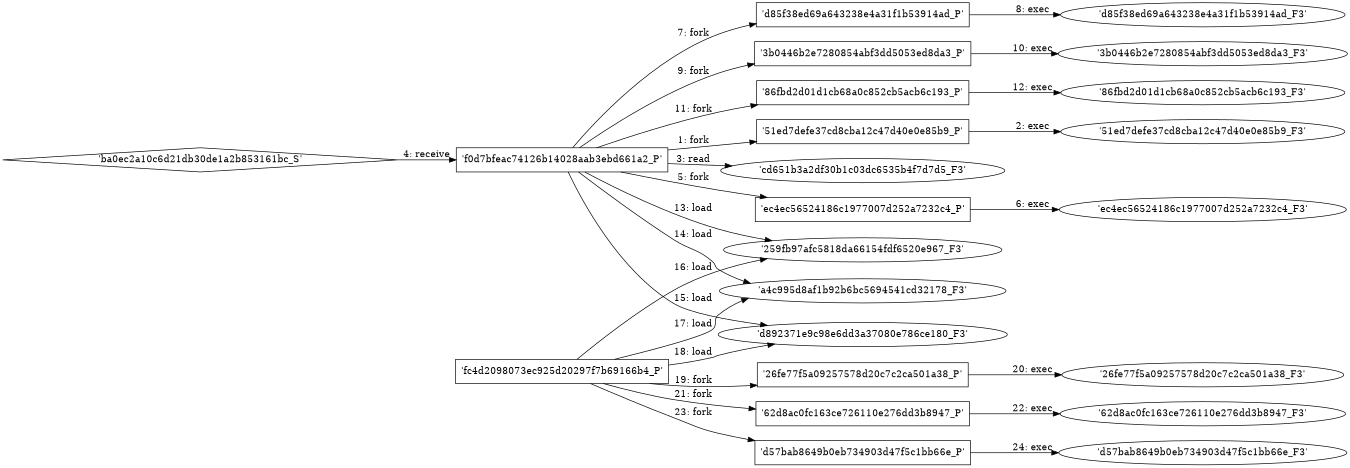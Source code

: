 digraph "D:\Learning\Paper\apt\基于CTI的攻击预警\Dataset\攻击图\ASGfromALLCTI\Windows 10 platform resilience against the Petya ransomware attack.dot" {
rankdir="LR"
size="9"
fixedsize="false"
splines="true"
nodesep=0.3
ranksep=0
fontsize=10
overlap="scalexy"
engine= "neato"
	"'f0d7bfeac74126b14028aab3ebd661a2_P'" [node_type=Process shape=box]
	"'51ed7defe37cd8cba12c47d40e0e85b9_P'" [node_type=Process shape=box]
	"'f0d7bfeac74126b14028aab3ebd661a2_P'" -> "'51ed7defe37cd8cba12c47d40e0e85b9_P'" [label="1: fork"]
	"'51ed7defe37cd8cba12c47d40e0e85b9_P'" [node_type=Process shape=box]
	"'51ed7defe37cd8cba12c47d40e0e85b9_F3'" [node_type=File shape=ellipse]
	"'51ed7defe37cd8cba12c47d40e0e85b9_P'" -> "'51ed7defe37cd8cba12c47d40e0e85b9_F3'" [label="2: exec"]
	"'cd651b3a2df30b1c03dc6535b4f7d7d5_F3'" [node_type=file shape=ellipse]
	"'f0d7bfeac74126b14028aab3ebd661a2_P'" [node_type=Process shape=box]
	"'f0d7bfeac74126b14028aab3ebd661a2_P'" -> "'cd651b3a2df30b1c03dc6535b4f7d7d5_F3'" [label="3: read"]
	"'f0d7bfeac74126b14028aab3ebd661a2_P'" [node_type=Process shape=box]
	"'ba0ec2a10c6d21db30de1a2b853161bc_S'" [node_type=Socket shape=diamond]
	"'ba0ec2a10c6d21db30de1a2b853161bc_S'" -> "'f0d7bfeac74126b14028aab3ebd661a2_P'" [label="4: receive"]
	"'f0d7bfeac74126b14028aab3ebd661a2_P'" [node_type=Process shape=box]
	"'ec4ec56524186c1977007d252a7232c4_P'" [node_type=Process shape=box]
	"'f0d7bfeac74126b14028aab3ebd661a2_P'" -> "'ec4ec56524186c1977007d252a7232c4_P'" [label="5: fork"]
	"'ec4ec56524186c1977007d252a7232c4_P'" [node_type=Process shape=box]
	"'ec4ec56524186c1977007d252a7232c4_F3'" [node_type=File shape=ellipse]
	"'ec4ec56524186c1977007d252a7232c4_P'" -> "'ec4ec56524186c1977007d252a7232c4_F3'" [label="6: exec"]
	"'f0d7bfeac74126b14028aab3ebd661a2_P'" [node_type=Process shape=box]
	"'d85f38ed69a643238e4a31f1b53914ad_P'" [node_type=Process shape=box]
	"'f0d7bfeac74126b14028aab3ebd661a2_P'" -> "'d85f38ed69a643238e4a31f1b53914ad_P'" [label="7: fork"]
	"'d85f38ed69a643238e4a31f1b53914ad_P'" [node_type=Process shape=box]
	"'d85f38ed69a643238e4a31f1b53914ad_F3'" [node_type=File shape=ellipse]
	"'d85f38ed69a643238e4a31f1b53914ad_P'" -> "'d85f38ed69a643238e4a31f1b53914ad_F3'" [label="8: exec"]
	"'f0d7bfeac74126b14028aab3ebd661a2_P'" [node_type=Process shape=box]
	"'3b0446b2e7280854abf3dd5053ed8da3_P'" [node_type=Process shape=box]
	"'f0d7bfeac74126b14028aab3ebd661a2_P'" -> "'3b0446b2e7280854abf3dd5053ed8da3_P'" [label="9: fork"]
	"'3b0446b2e7280854abf3dd5053ed8da3_P'" [node_type=Process shape=box]
	"'3b0446b2e7280854abf3dd5053ed8da3_F3'" [node_type=File shape=ellipse]
	"'3b0446b2e7280854abf3dd5053ed8da3_P'" -> "'3b0446b2e7280854abf3dd5053ed8da3_F3'" [label="10: exec"]
	"'f0d7bfeac74126b14028aab3ebd661a2_P'" [node_type=Process shape=box]
	"'86fbd2d01d1cb68a0c852cb5acb6c193_P'" [node_type=Process shape=box]
	"'f0d7bfeac74126b14028aab3ebd661a2_P'" -> "'86fbd2d01d1cb68a0c852cb5acb6c193_P'" [label="11: fork"]
	"'86fbd2d01d1cb68a0c852cb5acb6c193_P'" [node_type=Process shape=box]
	"'86fbd2d01d1cb68a0c852cb5acb6c193_F3'" [node_type=File shape=ellipse]
	"'86fbd2d01d1cb68a0c852cb5acb6c193_P'" -> "'86fbd2d01d1cb68a0c852cb5acb6c193_F3'" [label="12: exec"]
	"'259fb97afc5818da66154fdf6520e967_F3'" [node_type=file shape=ellipse]
	"'f0d7bfeac74126b14028aab3ebd661a2_P'" [node_type=Process shape=box]
	"'f0d7bfeac74126b14028aab3ebd661a2_P'" -> "'259fb97afc5818da66154fdf6520e967_F3'" [label="13: load"]
	"'a4c995d8af1b92b6bc5694541cd32178_F3'" [node_type=file shape=ellipse]
	"'f0d7bfeac74126b14028aab3ebd661a2_P'" [node_type=Process shape=box]
	"'f0d7bfeac74126b14028aab3ebd661a2_P'" -> "'a4c995d8af1b92b6bc5694541cd32178_F3'" [label="14: load"]
	"'d892371e9c98e6dd3a37080e786ce180_F3'" [node_type=file shape=ellipse]
	"'f0d7bfeac74126b14028aab3ebd661a2_P'" [node_type=Process shape=box]
	"'f0d7bfeac74126b14028aab3ebd661a2_P'" -> "'d892371e9c98e6dd3a37080e786ce180_F3'" [label="15: load"]
	"'259fb97afc5818da66154fdf6520e967_F3'" [node_type=file shape=ellipse]
	"'fc4d2098073ec925d20297f7b69166b4_P'" [node_type=Process shape=box]
	"'fc4d2098073ec925d20297f7b69166b4_P'" -> "'259fb97afc5818da66154fdf6520e967_F3'" [label="16: load"]
	"'a4c995d8af1b92b6bc5694541cd32178_F3'" [node_type=file shape=ellipse]
	"'fc4d2098073ec925d20297f7b69166b4_P'" [node_type=Process shape=box]
	"'fc4d2098073ec925d20297f7b69166b4_P'" -> "'a4c995d8af1b92b6bc5694541cd32178_F3'" [label="17: load"]
	"'d892371e9c98e6dd3a37080e786ce180_F3'" [node_type=file shape=ellipse]
	"'fc4d2098073ec925d20297f7b69166b4_P'" [node_type=Process shape=box]
	"'fc4d2098073ec925d20297f7b69166b4_P'" -> "'d892371e9c98e6dd3a37080e786ce180_F3'" [label="18: load"]
	"'fc4d2098073ec925d20297f7b69166b4_P'" [node_type=Process shape=box]
	"'26fe77f5a09257578d20c7c2ca501a38_P'" [node_type=Process shape=box]
	"'fc4d2098073ec925d20297f7b69166b4_P'" -> "'26fe77f5a09257578d20c7c2ca501a38_P'" [label="19: fork"]
	"'26fe77f5a09257578d20c7c2ca501a38_P'" [node_type=Process shape=box]
	"'26fe77f5a09257578d20c7c2ca501a38_F3'" [node_type=File shape=ellipse]
	"'26fe77f5a09257578d20c7c2ca501a38_P'" -> "'26fe77f5a09257578d20c7c2ca501a38_F3'" [label="20: exec"]
	"'fc4d2098073ec925d20297f7b69166b4_P'" [node_type=Process shape=box]
	"'62d8ac0fc163ce726110e276dd3b8947_P'" [node_type=Process shape=box]
	"'fc4d2098073ec925d20297f7b69166b4_P'" -> "'62d8ac0fc163ce726110e276dd3b8947_P'" [label="21: fork"]
	"'62d8ac0fc163ce726110e276dd3b8947_P'" [node_type=Process shape=box]
	"'62d8ac0fc163ce726110e276dd3b8947_F3'" [node_type=File shape=ellipse]
	"'62d8ac0fc163ce726110e276dd3b8947_P'" -> "'62d8ac0fc163ce726110e276dd3b8947_F3'" [label="22: exec"]
	"'fc4d2098073ec925d20297f7b69166b4_P'" [node_type=Process shape=box]
	"'d57bab8649b0eb734903d47f5c1bb66e_P'" [node_type=Process shape=box]
	"'fc4d2098073ec925d20297f7b69166b4_P'" -> "'d57bab8649b0eb734903d47f5c1bb66e_P'" [label="23: fork"]
	"'d57bab8649b0eb734903d47f5c1bb66e_P'" [node_type=Process shape=box]
	"'d57bab8649b0eb734903d47f5c1bb66e_F3'" [node_type=File shape=ellipse]
	"'d57bab8649b0eb734903d47f5c1bb66e_P'" -> "'d57bab8649b0eb734903d47f5c1bb66e_F3'" [label="24: exec"]
}
